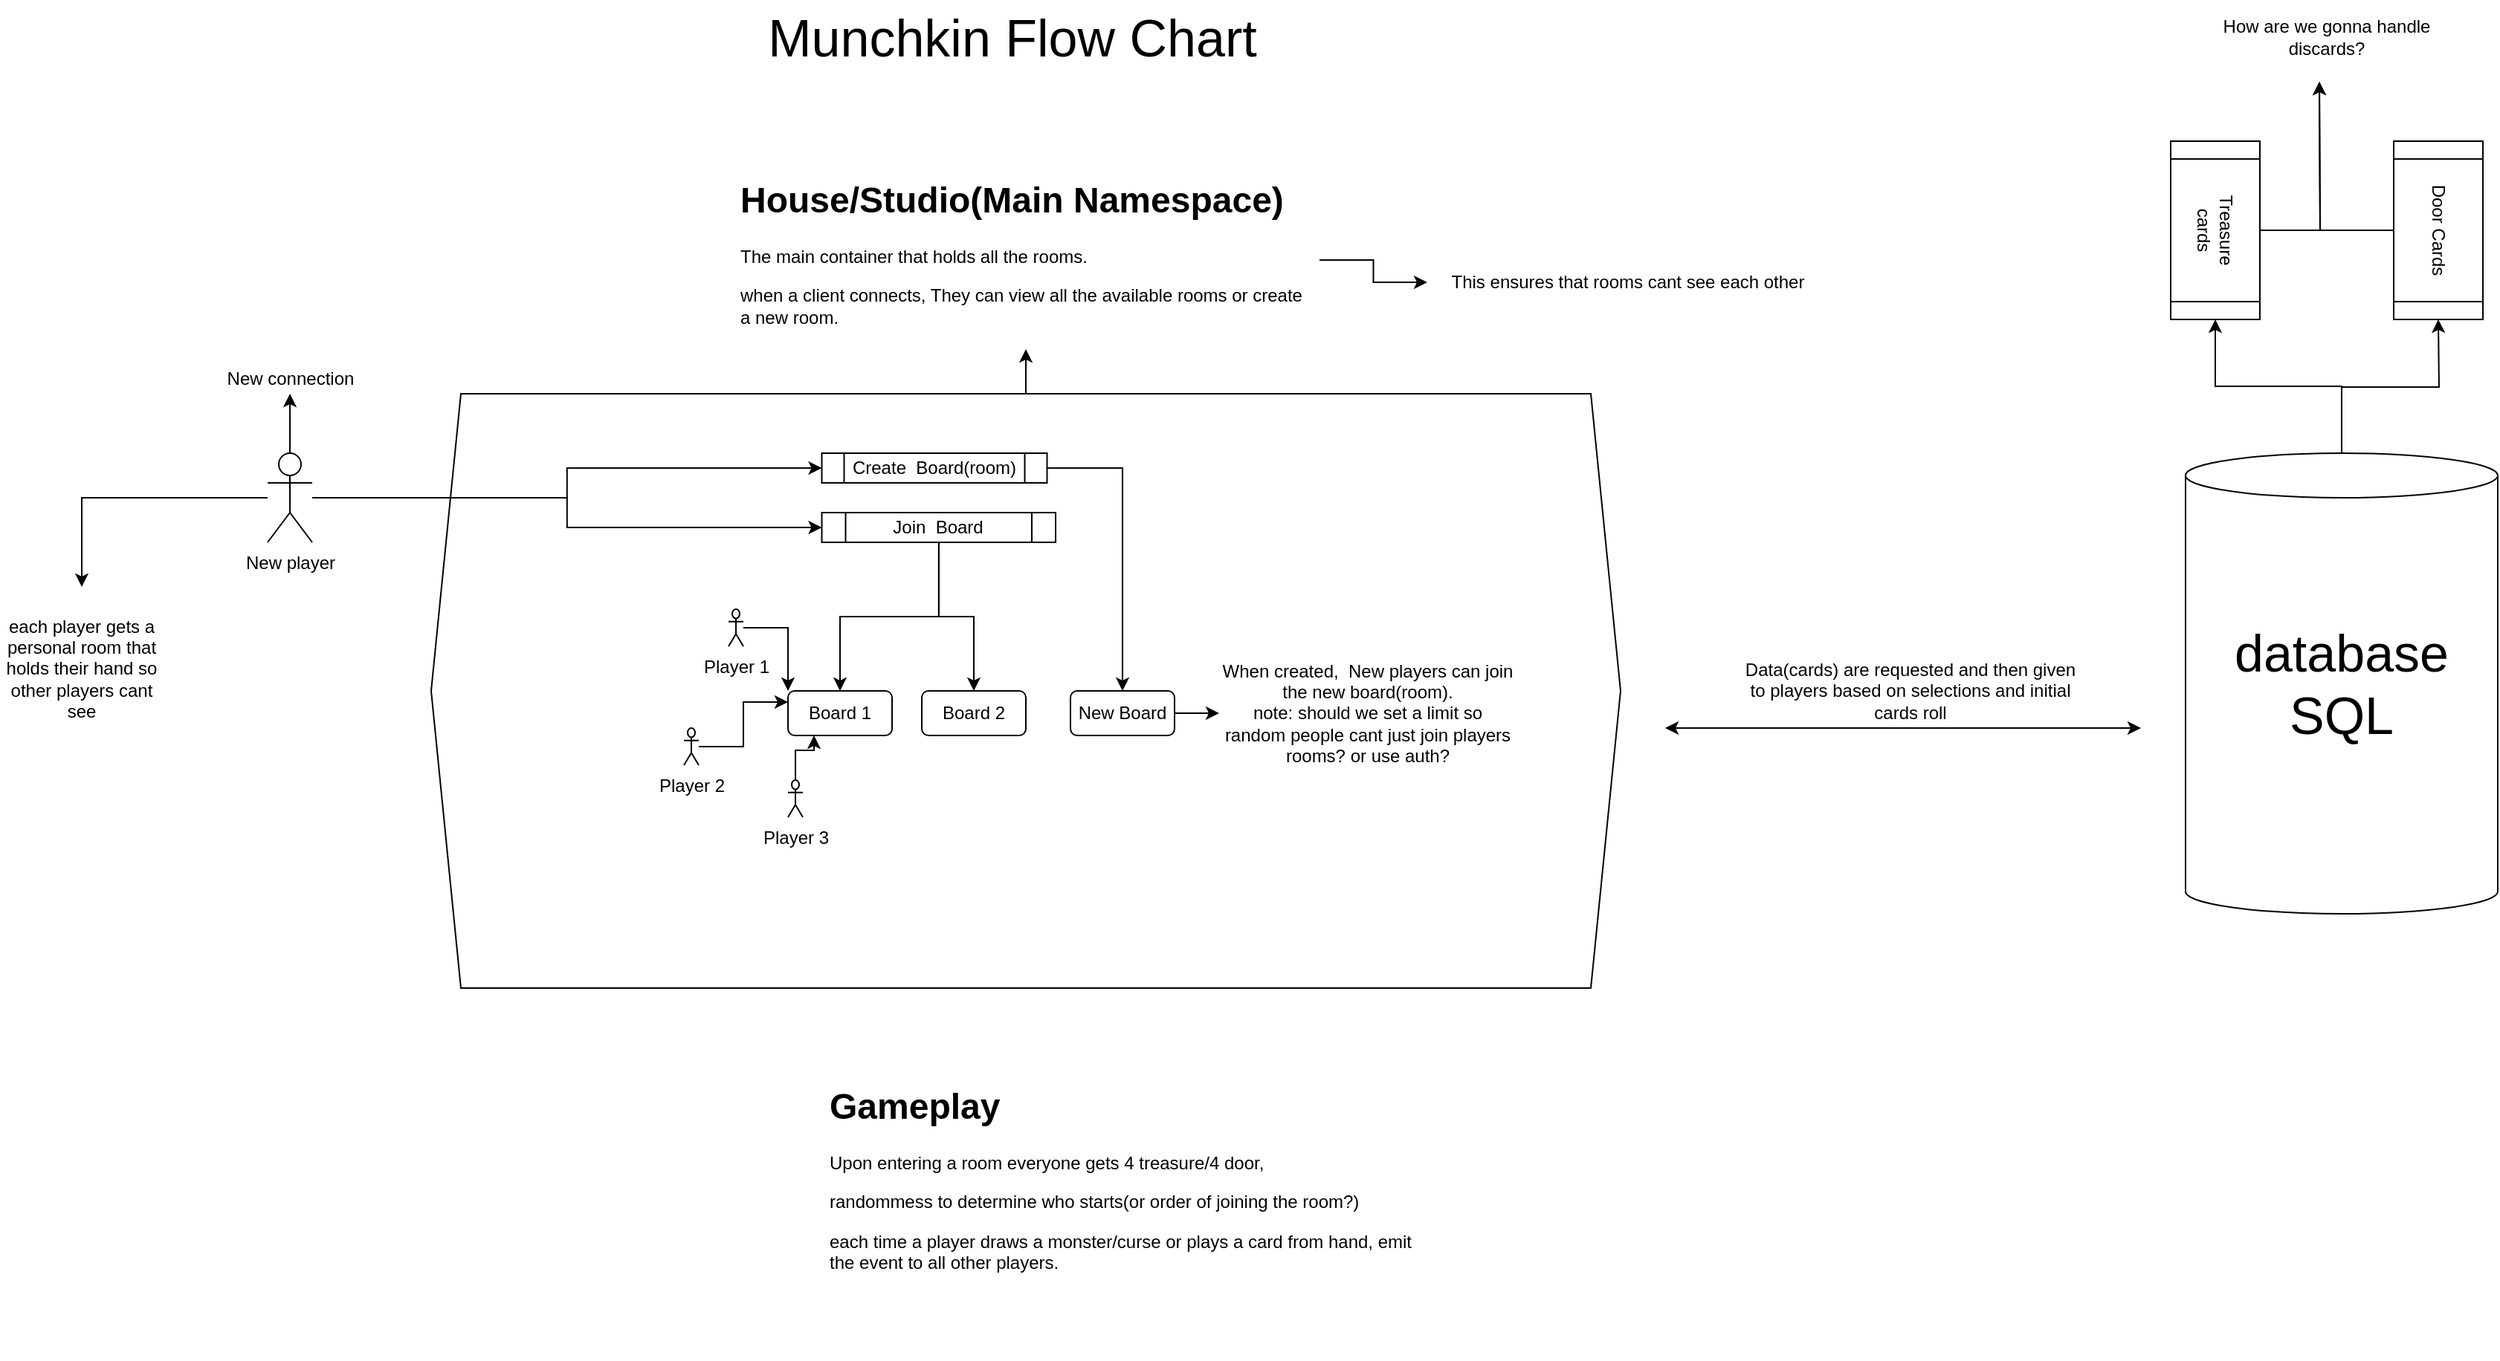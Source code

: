 <mxfile version="13.6.5">
    <diagram id="imUUjUbTgSLrqeAXq8un" name="Page-1">
        <mxGraphModel dx="1612" dy="567" grid="1" gridSize="10" guides="1" tooltips="1" connect="1" arrows="1" fold="1" page="1" pageScale="1" pageWidth="850" pageHeight="1100" background="none" math="0" shadow="0">
            <root>
                <mxCell id="0"/>
                <mxCell id="1" parent="0"/>
                <mxCell id="6" value="&lt;font style=&quot;font-size: 35px&quot;&gt;Munchkin Flow Chart&lt;/font&gt;" style="text;html=1;strokeColor=none;fillColor=none;align=center;verticalAlign=middle;whiteSpace=wrap;rounded=0;" vertex="1" parent="1">
                    <mxGeometry x="290" y="110" width="422" height="40" as="geometry"/>
                </mxCell>
                <mxCell id="42" style="edgeStyle=orthogonalEdgeStyle;rounded=0;orthogonalLoop=1;jettySize=auto;html=1;" edge="1" parent="1" source="10" target="43">
                    <mxGeometry relative="1" as="geometry">
                        <mxPoint x="510.0" y="290.0" as="targetPoint"/>
                    </mxGeometry>
                </mxCell>
                <mxCell id="10" value="" style="shape=hexagon;perimeter=hexagonPerimeter2;whiteSpace=wrap;html=1;fixedSize=1;" vertex="1" parent="1">
                    <mxGeometry x="110" y="370" width="800" height="400" as="geometry"/>
                </mxCell>
                <mxCell id="31" style="edgeStyle=orthogonalEdgeStyle;rounded=0;orthogonalLoop=1;jettySize=auto;html=1;entryX=0;entryY=0;entryDx=0;entryDy=0;" edge="1" parent="1" source="12" target="25">
                    <mxGeometry relative="1" as="geometry"/>
                </mxCell>
                <mxCell id="12" value="Player 1" style="shape=umlActor;verticalLabelPosition=bottom;verticalAlign=top;html=1;outlineConnect=0;" vertex="1" parent="1">
                    <mxGeometry x="310" y="515" width="10" height="25" as="geometry"/>
                </mxCell>
                <mxCell id="23" style="edgeStyle=orthogonalEdgeStyle;rounded=0;orthogonalLoop=1;jettySize=auto;html=1;entryX=0.5;entryY=0;entryDx=0;entryDy=0;" edge="1" parent="1" source="15" target="22">
                    <mxGeometry relative="1" as="geometry"/>
                </mxCell>
                <mxCell id="15" value="Create&amp;nbsp; Board(room)" style="shape=process;whiteSpace=wrap;html=1;backgroundOutline=1;" vertex="1" parent="1">
                    <mxGeometry x="372.75" y="410" width="151.5" height="20" as="geometry"/>
                </mxCell>
                <mxCell id="27" style="edgeStyle=orthogonalEdgeStyle;rounded=0;orthogonalLoop=1;jettySize=auto;html=1;entryX=0.5;entryY=0;entryDx=0;entryDy=0;" edge="1" parent="1" source="16" target="25">
                    <mxGeometry relative="1" as="geometry"/>
                </mxCell>
                <mxCell id="28" style="edgeStyle=orthogonalEdgeStyle;rounded=0;orthogonalLoop=1;jettySize=auto;html=1;entryX=0.5;entryY=0;entryDx=0;entryDy=0;" edge="1" parent="1" source="16" target="26">
                    <mxGeometry relative="1" as="geometry"/>
                </mxCell>
                <mxCell id="16" value="Join&amp;nbsp; Board" style="shape=process;whiteSpace=wrap;html=1;backgroundOutline=1;" vertex="1" parent="1">
                    <mxGeometry x="372.75" y="450" width="157.25" height="20" as="geometry"/>
                </mxCell>
                <mxCell id="38" style="edgeStyle=orthogonalEdgeStyle;rounded=0;orthogonalLoop=1;jettySize=auto;html=1;" edge="1" parent="1" source="22" target="39">
                    <mxGeometry relative="1" as="geometry">
                        <mxPoint x="710" y="530" as="targetPoint"/>
                    </mxGeometry>
                </mxCell>
                <mxCell id="22" value="New Board" style="rounded=1;whiteSpace=wrap;html=1;" vertex="1" parent="1">
                    <mxGeometry x="540" y="570" width="70" height="30" as="geometry"/>
                </mxCell>
                <mxCell id="25" value="Board 1" style="rounded=1;whiteSpace=wrap;html=1;" vertex="1" parent="1">
                    <mxGeometry x="350" y="570" width="70" height="30" as="geometry"/>
                </mxCell>
                <mxCell id="26" value="Board 2" style="rounded=1;whiteSpace=wrap;html=1;" vertex="1" parent="1">
                    <mxGeometry x="440" y="570" width="70" height="30" as="geometry"/>
                </mxCell>
                <mxCell id="32" style="edgeStyle=orthogonalEdgeStyle;rounded=0;orthogonalLoop=1;jettySize=auto;html=1;entryX=0;entryY=0.25;entryDx=0;entryDy=0;" edge="1" parent="1" source="29" target="25">
                    <mxGeometry relative="1" as="geometry"/>
                </mxCell>
                <mxCell id="29" value="Player 2" style="shape=umlActor;verticalLabelPosition=bottom;verticalAlign=top;html=1;outlineConnect=0;" vertex="1" parent="1">
                    <mxGeometry x="280" y="595" width="10" height="25" as="geometry"/>
                </mxCell>
                <mxCell id="34" style="edgeStyle=orthogonalEdgeStyle;rounded=0;orthogonalLoop=1;jettySize=auto;html=1;entryX=0.25;entryY=1;entryDx=0;entryDy=0;" edge="1" parent="1" source="30" target="25">
                    <mxGeometry relative="1" as="geometry"/>
                </mxCell>
                <mxCell id="30" value="Player 3" style="shape=umlActor;verticalLabelPosition=bottom;verticalAlign=top;html=1;outlineConnect=0;" vertex="1" parent="1">
                    <mxGeometry x="350" y="630" width="10" height="25" as="geometry"/>
                </mxCell>
                <mxCell id="36" style="edgeStyle=orthogonalEdgeStyle;rounded=0;orthogonalLoop=1;jettySize=auto;html=1;entryX=0;entryY=0.5;entryDx=0;entryDy=0;" edge="1" parent="1" source="35" target="15">
                    <mxGeometry relative="1" as="geometry"/>
                </mxCell>
                <mxCell id="37" style="edgeStyle=orthogonalEdgeStyle;rounded=0;orthogonalLoop=1;jettySize=auto;html=1;entryX=0;entryY=0.5;entryDx=0;entryDy=0;" edge="1" parent="1" source="35" target="16">
                    <mxGeometry relative="1" as="geometry"/>
                </mxCell>
                <mxCell id="45" style="edgeStyle=orthogonalEdgeStyle;rounded=0;orthogonalLoop=1;jettySize=auto;html=1;" edge="1" parent="1" source="35" target="46">
                    <mxGeometry relative="1" as="geometry">
                        <mxPoint x="15.0" y="320" as="targetPoint"/>
                    </mxGeometry>
                </mxCell>
                <mxCell id="51" style="edgeStyle=orthogonalEdgeStyle;rounded=0;orthogonalLoop=1;jettySize=auto;html=1;" edge="1" parent="1" source="35" target="52">
                    <mxGeometry relative="1" as="geometry">
                        <mxPoint x="-90.0" y="510" as="targetPoint"/>
                    </mxGeometry>
                </mxCell>
                <mxCell id="35" value="New player" style="shape=umlActor;verticalLabelPosition=bottom;verticalAlign=top;html=1;outlineConnect=0;" vertex="1" parent="1">
                    <mxGeometry y="410" width="30" height="60" as="geometry"/>
                </mxCell>
                <mxCell id="39" value="When created,&amp;nbsp; New players can join the new board(room).&lt;br&gt;note: should we set a limit so random people cant just join players rooms? or use auth?" style="text;html=1;strokeColor=none;fillColor=none;align=center;verticalAlign=middle;whiteSpace=wrap;rounded=0;" vertex="1" parent="1">
                    <mxGeometry x="640" y="540" width="200" height="90" as="geometry"/>
                </mxCell>
                <mxCell id="49" style="edgeStyle=orthogonalEdgeStyle;rounded=0;orthogonalLoop=1;jettySize=auto;html=1;" edge="1" parent="1" source="43" target="50">
                    <mxGeometry relative="1" as="geometry">
                        <mxPoint x="800" y="280" as="targetPoint"/>
                    </mxGeometry>
                </mxCell>
                <mxCell id="43" value="&lt;h1&gt;House/Studio(Main Namespace)&lt;/h1&gt;&lt;p&gt;The main container that holds all the rooms.&lt;/p&gt;&lt;p&gt;when a client connects, They can view all the available rooms or create a new room.&amp;nbsp;&lt;/p&gt;" style="text;html=1;strokeColor=none;fillColor=none;spacing=5;spacingTop=-20;whiteSpace=wrap;overflow=hidden;rounded=0;" vertex="1" parent="1">
                    <mxGeometry x="312.5" y="220" width="395" height="120" as="geometry"/>
                </mxCell>
                <mxCell id="46" value="New connection" style="text;html=1;strokeColor=none;fillColor=none;align=center;verticalAlign=middle;whiteSpace=wrap;rounded=0;" vertex="1" parent="1">
                    <mxGeometry x="-57.5" y="350" width="145" height="20" as="geometry"/>
                </mxCell>
                <mxCell id="48" value="&lt;h1&gt;Gameplay&lt;/h1&gt;&lt;p&gt;Upon entering a room everyone gets 4 treasure/4 door,&lt;/p&gt;&lt;p&gt;randommess to determine who starts(or order of joining the room?)&lt;/p&gt;&lt;p&gt;each time a player draws a monster/curse or plays a card from hand, emit the event to all other players.&amp;nbsp;&lt;/p&gt;&lt;p&gt;&lt;br&gt;&lt;/p&gt;" style="text;html=1;strokeColor=none;fillColor=none;spacing=5;spacingTop=-20;whiteSpace=wrap;overflow=hidden;rounded=0;" vertex="1" parent="1">
                    <mxGeometry x="372.75" y="830" width="417.25" height="190" as="geometry"/>
                </mxCell>
                <mxCell id="50" value="This ensures that rooms cant see each other" style="text;html=1;strokeColor=none;fillColor=none;align=center;verticalAlign=middle;whiteSpace=wrap;rounded=0;" vertex="1" parent="1">
                    <mxGeometry x="780" y="270" width="270" height="50" as="geometry"/>
                </mxCell>
                <mxCell id="52" value="each player gets a personal room that holds their hand so other players cant see" style="text;html=1;strokeColor=none;fillColor=none;align=center;verticalAlign=middle;whiteSpace=wrap;rounded=0;" vertex="1" parent="1">
                    <mxGeometry x="-180" y="500" width="110" height="110" as="geometry"/>
                </mxCell>
                <mxCell id="69" style="edgeStyle=orthogonalEdgeStyle;rounded=0;orthogonalLoop=1;jettySize=auto;html=1;" edge="1" parent="1" source="54" target="70">
                    <mxGeometry relative="1" as="geometry">
                        <mxPoint x="1395" y="280" as="targetPoint"/>
                    </mxGeometry>
                </mxCell>
                <mxCell id="71" style="edgeStyle=orthogonalEdgeStyle;rounded=0;orthogonalLoop=1;jettySize=auto;html=1;" edge="1" parent="1" source="54">
                    <mxGeometry relative="1" as="geometry">
                        <mxPoint x="1460" y="320" as="targetPoint"/>
                    </mxGeometry>
                </mxCell>
                <mxCell id="54" value="&lt;font style=&quot;font-size: 35px&quot;&gt;database&lt;br&gt;SQL&lt;br&gt;&lt;/font&gt;" style="shape=cylinder2;whiteSpace=wrap;html=1;boundedLbl=1;backgroundOutline=1;size=15;" vertex="1" parent="1">
                    <mxGeometry x="1290" y="410" width="210" height="310" as="geometry"/>
                </mxCell>
                <mxCell id="79" style="edgeStyle=orthogonalEdgeStyle;rounded=0;orthogonalLoop=1;jettySize=auto;html=1;" edge="1" parent="1" source="70">
                    <mxGeometry relative="1" as="geometry">
                        <mxPoint x="1380" y="160" as="targetPoint"/>
                    </mxGeometry>
                </mxCell>
                <mxCell id="70" value="Treasure&lt;br&gt;cards" style="shape=process;whiteSpace=wrap;html=1;backgroundOutline=1;rotation=90;" vertex="1" parent="1">
                    <mxGeometry x="1250" y="230" width="120" height="60" as="geometry"/>
                </mxCell>
                <mxCell id="78" style="edgeStyle=orthogonalEdgeStyle;rounded=0;orthogonalLoop=1;jettySize=auto;html=1;" edge="1" parent="1" source="72">
                    <mxGeometry relative="1" as="geometry">
                        <mxPoint x="1380" y="160" as="targetPoint"/>
                    </mxGeometry>
                </mxCell>
                <mxCell id="72" value="Door Cards" style="shape=process;whiteSpace=wrap;html=1;backgroundOutline=1;rotation=90;" vertex="1" parent="1">
                    <mxGeometry x="1400" y="230" width="120" height="60" as="geometry"/>
                </mxCell>
                <mxCell id="77" value="How are we gonna handle discards?" style="text;html=1;strokeColor=none;fillColor=none;align=center;verticalAlign=middle;whiteSpace=wrap;rounded=0;strokeWidth=6;" vertex="1" parent="1">
                    <mxGeometry x="1300" y="105" width="170" height="50" as="geometry"/>
                </mxCell>
                <mxCell id="80" value="" style="endArrow=classic;startArrow=classic;html=1;" edge="1" parent="1">
                    <mxGeometry width="50" height="50" relative="1" as="geometry">
                        <mxPoint x="940" y="595" as="sourcePoint"/>
                        <mxPoint x="1260" y="595" as="targetPoint"/>
                    </mxGeometry>
                </mxCell>
                <mxCell id="81" value="Data(cards) are requested and then given to players based on selections and initial cards roll" style="text;html=1;strokeColor=none;fillColor=none;align=center;verticalAlign=middle;whiteSpace=wrap;rounded=0;" vertex="1" parent="1">
                    <mxGeometry x="990" y="550" width="230" height="40" as="geometry"/>
                </mxCell>
            </root>
        </mxGraphModel>
    </diagram>
</mxfile>